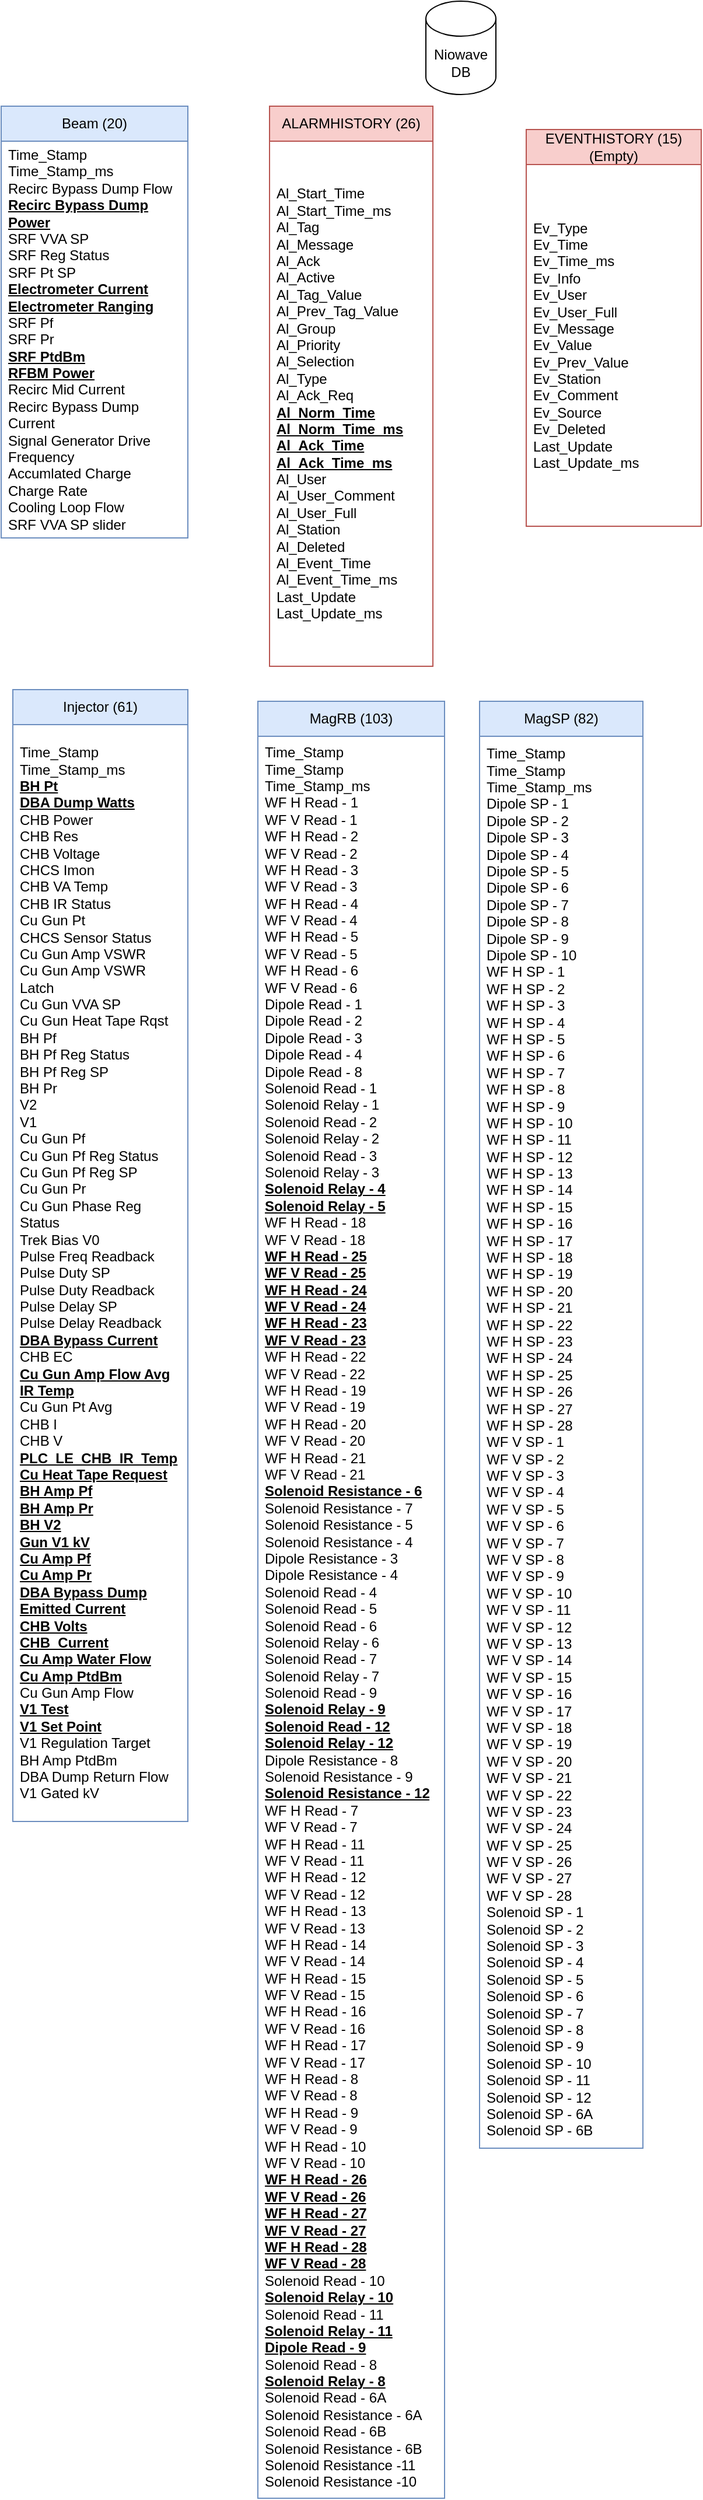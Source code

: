 <mxfile version="24.5.4" type="github" pages="2">
  <diagram id="C5RBs43oDa-KdzZeNtuy" name="NiowaveAirportDB">
    <mxGraphModel dx="1434" dy="738" grid="1" gridSize="10" guides="1" tooltips="1" connect="1" arrows="1" fold="1" page="1" pageScale="1" pageWidth="827" pageHeight="1169" math="0" shadow="0">
      <root>
        <mxCell id="WIyWlLk6GJQsqaUBKTNV-0" />
        <mxCell id="WIyWlLk6GJQsqaUBKTNV-1" parent="WIyWlLk6GJQsqaUBKTNV-0" />
        <mxCell id="Q_OAc749fxsU2D-CSGNo-0" value="Niowave DB" style="shape=cylinder3;whiteSpace=wrap;html=1;boundedLbl=1;backgroundOutline=1;size=15;" parent="WIyWlLk6GJQsqaUBKTNV-1" vertex="1">
          <mxGeometry x="384" y="20" width="60" height="80" as="geometry" />
        </mxCell>
        <mxCell id="RSMJkPqzbyXdzeUL3Xai-1" value="Beam (20)" style="swimlane;fontStyle=0;childLayout=stackLayout;horizontal=1;startSize=30;horizontalStack=0;resizeParent=1;resizeParentMax=0;resizeLast=0;collapsible=1;marginBottom=0;whiteSpace=wrap;html=1;fillColor=#dae8fc;strokeColor=#6c8ebf;" vertex="1" parent="WIyWlLk6GJQsqaUBKTNV-1">
          <mxGeometry x="20" y="110" width="160" height="370" as="geometry" />
        </mxCell>
        <mxCell id="RSMJkPqzbyXdzeUL3Xai-2" value="&lt;div&gt;Time_Stamp&lt;/div&gt;&lt;div&gt;Time_Stamp_ms&lt;/div&gt;&lt;div&gt;Recirc Bypass Dump Flow&lt;/div&gt;&lt;div&gt;&lt;b&gt;&lt;u&gt;Recirc Bypass Dump Power&lt;/u&gt;&lt;/b&gt;&lt;/div&gt;&lt;div&gt;SRF VVA SP&lt;/div&gt;&lt;div&gt;SRF Reg Status&lt;/div&gt;&lt;div&gt;SRF Pt SP&lt;/div&gt;&lt;div&gt;&lt;u&gt;&lt;b&gt;Electrometer Current&lt;/b&gt;&lt;/u&gt;&lt;/div&gt;&lt;div&gt;&lt;u&gt;&lt;b&gt;Electrometer Ranging&lt;/b&gt;&lt;/u&gt;&lt;/div&gt;&lt;div&gt;SRF Pf&lt;/div&gt;&lt;div&gt;SRF Pr&lt;/div&gt;&lt;div&gt;&lt;u&gt;&lt;b&gt;SRF PtdBm&lt;/b&gt;&lt;/u&gt;&lt;/div&gt;&lt;div&gt;&lt;u&gt;&lt;b&gt;RFBM Power&lt;/b&gt;&lt;/u&gt;&lt;/div&gt;&lt;div&gt;Recirc Mid Current&lt;/div&gt;&lt;div&gt;Recirc Bypass Dump Current&lt;/div&gt;&lt;div&gt;Signal Generator Drive Frequency&lt;/div&gt;&lt;div&gt;Accumlated Charge&lt;/div&gt;&lt;div&gt;Charge Rate&lt;/div&gt;&lt;div&gt;Cooling Loop Flow&lt;/div&gt;&lt;div&gt;SRF VVA SP slider&lt;/div&gt;" style="text;strokeColor=none;fillColor=none;align=left;verticalAlign=middle;spacingLeft=4;spacingRight=4;overflow=hidden;points=[[0,0.5],[1,0.5]];portConstraint=eastwest;rotatable=0;whiteSpace=wrap;html=1;" vertex="1" parent="RSMJkPqzbyXdzeUL3Xai-1">
          <mxGeometry y="30" width="160" height="340" as="geometry" />
        </mxCell>
        <mxCell id="lW4t6R7ozUzYQwVeIEWx-2" value="ALARMHISTORY (26)" style="swimlane;fontStyle=0;childLayout=stackLayout;horizontal=1;startSize=30;horizontalStack=0;resizeParent=1;resizeParentMax=0;resizeLast=0;collapsible=1;marginBottom=0;whiteSpace=wrap;html=1;fillColor=#f8cecc;strokeColor=#b85450;" vertex="1" parent="WIyWlLk6GJQsqaUBKTNV-1">
          <mxGeometry x="250" y="110" width="140" height="480" as="geometry" />
        </mxCell>
        <mxCell id="lW4t6R7ozUzYQwVeIEWx-3" value="&lt;div&gt;Al_Start_Time&lt;/div&gt;&lt;div&gt;Al_Start_Time_ms&lt;/div&gt;&lt;div&gt;Al_Tag&lt;/div&gt;&lt;div&gt;Al_Message&lt;/div&gt;&lt;div&gt;Al_Ack&lt;/div&gt;&lt;div&gt;Al_Active&lt;/div&gt;&lt;div&gt;Al_Tag_Value&lt;/div&gt;&lt;div&gt;Al_Prev_Tag_Value&lt;/div&gt;&lt;div&gt;Al_Group&lt;/div&gt;&lt;div&gt;Al_Priority&lt;/div&gt;&lt;div&gt;Al_Selection&lt;/div&gt;&lt;div&gt;Al_Type&lt;/div&gt;&lt;div&gt;Al_Ack_Req&lt;/div&gt;&lt;div&gt;&lt;b&gt;&lt;u&gt;Al_Norm_Time&lt;/u&gt;&lt;/b&gt;&lt;/div&gt;&lt;div&gt;&lt;b&gt;&lt;u&gt;Al_Norm_Time_ms&lt;/u&gt;&lt;/b&gt;&lt;/div&gt;&lt;div&gt;&lt;b&gt;&lt;u&gt;Al_Ack_Time&lt;/u&gt;&lt;/b&gt;&lt;/div&gt;&lt;div&gt;&lt;b&gt;&lt;u&gt;Al_Ack_Time_ms&lt;/u&gt;&lt;/b&gt;&lt;/div&gt;&lt;div&gt;Al_User&lt;/div&gt;&lt;div&gt;Al_User_Comment&lt;/div&gt;&lt;div&gt;Al_User_Full&lt;/div&gt;&lt;div&gt;Al_Station&lt;/div&gt;&lt;div&gt;Al_Deleted&lt;/div&gt;&lt;div&gt;Al_Event_Time&lt;/div&gt;&lt;div&gt;Al_Event_Time_ms&lt;/div&gt;&lt;div&gt;Last_Update&lt;/div&gt;&lt;div&gt;Last_Update_ms&lt;/div&gt;" style="text;strokeColor=none;fillColor=none;align=left;verticalAlign=middle;spacingLeft=4;spacingRight=4;overflow=hidden;points=[[0,0.5],[1,0.5]];portConstraint=eastwest;rotatable=0;whiteSpace=wrap;html=1;" vertex="1" parent="lW4t6R7ozUzYQwVeIEWx-2">
          <mxGeometry y="30" width="140" height="450" as="geometry" />
        </mxCell>
        <mxCell id="lW4t6R7ozUzYQwVeIEWx-6" value="EVENTHISTORY (15)&lt;div&gt;(Empty)&lt;/div&gt;" style="swimlane;fontStyle=0;childLayout=stackLayout;horizontal=1;startSize=30;horizontalStack=0;resizeParent=1;resizeParentMax=0;resizeLast=0;collapsible=1;marginBottom=0;whiteSpace=wrap;html=1;fillColor=#f8cecc;strokeColor=#b85450;" vertex="1" parent="WIyWlLk6GJQsqaUBKTNV-1">
          <mxGeometry x="470" y="130" width="150" height="340" as="geometry" />
        </mxCell>
        <mxCell id="lW4t6R7ozUzYQwVeIEWx-7" value="&lt;div&gt;Ev_Type&lt;/div&gt;&lt;div&gt;Ev_Time&lt;/div&gt;&lt;div&gt;Ev_Time_ms&lt;/div&gt;&lt;div&gt;Ev_Info&lt;/div&gt;&lt;div&gt;Ev_User&lt;/div&gt;&lt;div&gt;Ev_User_Full&lt;/div&gt;&lt;div&gt;Ev_Message&lt;/div&gt;&lt;div&gt;Ev_Value&lt;/div&gt;&lt;div&gt;Ev_Prev_Value&lt;/div&gt;&lt;div&gt;Ev_Station&lt;/div&gt;&lt;div&gt;Ev_Comment&lt;/div&gt;&lt;div&gt;Ev_Source&lt;/div&gt;&lt;div&gt;Ev_Deleted&lt;/div&gt;&lt;div&gt;Last_Update&lt;/div&gt;&lt;div&gt;Last_Update_ms&lt;/div&gt;" style="text;strokeColor=none;fillColor=none;align=left;verticalAlign=middle;spacingLeft=4;spacingRight=4;overflow=hidden;points=[[0,0.5],[1,0.5]];portConstraint=eastwest;rotatable=0;whiteSpace=wrap;html=1;" vertex="1" parent="lW4t6R7ozUzYQwVeIEWx-6">
          <mxGeometry y="30" width="150" height="310" as="geometry" />
        </mxCell>
        <mxCell id="lW4t6R7ozUzYQwVeIEWx-10" value="Injector (61)" style="swimlane;fontStyle=0;childLayout=stackLayout;horizontal=1;startSize=30;horizontalStack=0;resizeParent=1;resizeParentMax=0;resizeLast=0;collapsible=1;marginBottom=0;whiteSpace=wrap;html=1;fillColor=#dae8fc;strokeColor=#6c8ebf;" vertex="1" parent="WIyWlLk6GJQsqaUBKTNV-1">
          <mxGeometry x="30" y="610" width="150" height="970" as="geometry" />
        </mxCell>
        <mxCell id="lW4t6R7ozUzYQwVeIEWx-11" value="&lt;div&gt;Time_Stamp&lt;/div&gt;&lt;div&gt;Time_Stamp_ms&lt;/div&gt;&lt;div&gt;&lt;b&gt;&lt;u&gt;BH Pt&lt;/u&gt;&lt;/b&gt;&lt;/div&gt;&lt;div&gt;&lt;b&gt;&lt;u&gt;DBA Dump Watts&lt;/u&gt;&lt;/b&gt;&lt;/div&gt;&lt;div&gt;CHB Power&lt;/div&gt;&lt;div&gt;CHB Res&lt;/div&gt;&lt;div&gt;CHB Voltage&lt;/div&gt;&lt;div&gt;CHCS Imon&lt;/div&gt;&lt;div&gt;CHB VA Temp&lt;/div&gt;&lt;div&gt;CHB IR Status&lt;/div&gt;&lt;div&gt;Cu Gun Pt&lt;/div&gt;&lt;div&gt;CHCS Sensor Status&lt;/div&gt;&lt;div&gt;Cu Gun Amp VSWR&lt;/div&gt;&lt;div&gt;Cu Gun Amp VSWR Latch&lt;/div&gt;&lt;div&gt;Cu Gun VVA SP&lt;/div&gt;&lt;div&gt;Cu Gun Heat Tape Rqst&lt;/div&gt;&lt;div&gt;BH Pf&lt;/div&gt;&lt;div&gt;BH Pf Reg Status&lt;/div&gt;&lt;div&gt;BH Pf Reg SP&lt;/div&gt;&lt;div&gt;BH Pr&lt;/div&gt;&lt;div&gt;V2&lt;/div&gt;&lt;div&gt;V1&lt;/div&gt;&lt;div&gt;Cu Gun Pf&lt;/div&gt;&lt;div&gt;Cu Gun Pf Reg Status&lt;/div&gt;&lt;div&gt;Cu Gun Pf Reg SP&lt;/div&gt;&lt;div&gt;Cu Gun Pr&lt;/div&gt;&lt;div&gt;Cu Gun Phase Reg Status&lt;/div&gt;&lt;div&gt;Trek Bias V0&lt;/div&gt;&lt;div&gt;Pulse Freq Readback&lt;/div&gt;&lt;div&gt;Pulse Duty SP&lt;/div&gt;&lt;div&gt;Pulse Duty Readback&lt;/div&gt;&lt;div&gt;Pulse Delay SP&lt;/div&gt;&lt;div&gt;Pulse Delay Readback&lt;/div&gt;&lt;div&gt;&lt;b&gt;&lt;u&gt;DBA Bypass Current&lt;/u&gt;&lt;/b&gt;&lt;/div&gt;&lt;div&gt;CHB EC&lt;/div&gt;&lt;div&gt;&lt;b&gt;&lt;u&gt;Cu Gun Amp Flow Avg&lt;/u&gt;&lt;/b&gt;&lt;/div&gt;&lt;div&gt;&lt;b&gt;&lt;u&gt;IR Temp&lt;/u&gt;&lt;/b&gt;&lt;/div&gt;&lt;div&gt;Cu Gun Pt Avg&lt;/div&gt;&lt;div&gt;CHB I&lt;/div&gt;&lt;div&gt;CHB V&lt;/div&gt;&lt;div&gt;&lt;b&gt;&lt;u&gt;PLC_LE_CHB_IR_Temp&lt;/u&gt;&lt;/b&gt;&lt;/div&gt;&lt;div&gt;&lt;b&gt;&lt;u&gt;Cu Heat Tape Request&lt;/u&gt;&lt;/b&gt;&lt;/div&gt;&lt;div&gt;&lt;b&gt;&lt;u&gt;BH Amp Pf&lt;/u&gt;&lt;/b&gt;&lt;/div&gt;&lt;div&gt;&lt;b&gt;&lt;u&gt;BH Amp Pr&lt;/u&gt;&lt;/b&gt;&lt;/div&gt;&lt;div&gt;&lt;b&gt;&lt;u&gt;BH V2&lt;/u&gt;&lt;/b&gt;&lt;/div&gt;&lt;div&gt;&lt;b&gt;&lt;u&gt;Gun V1 kV&lt;/u&gt;&lt;/b&gt;&lt;/div&gt;&lt;div&gt;&lt;b&gt;&lt;u&gt;Cu Amp Pf&lt;/u&gt;&lt;/b&gt;&lt;/div&gt;&lt;div&gt;&lt;b&gt;&lt;u&gt;Cu Amp Pr&lt;/u&gt;&lt;/b&gt;&lt;/div&gt;&lt;div&gt;&lt;b&gt;&lt;u&gt;DBA Bypass Dump&lt;/u&gt;&lt;/b&gt;&lt;/div&gt;&lt;div&gt;&lt;b&gt;&lt;u&gt;Emitted Current&lt;/u&gt;&lt;/b&gt;&lt;/div&gt;&lt;div&gt;&lt;b&gt;&lt;u&gt;CHB Volts&lt;/u&gt;&lt;/b&gt;&lt;/div&gt;&lt;div&gt;&lt;b&gt;&lt;u&gt;CHB&amp;nbsp; Current&lt;/u&gt;&lt;/b&gt;&lt;/div&gt;&lt;div&gt;&lt;b&gt;&lt;u&gt;Cu Amp Water Flow&lt;/u&gt;&lt;/b&gt;&lt;/div&gt;&lt;div&gt;&lt;b&gt;&lt;u&gt;Cu Amp PtdBm&lt;/u&gt;&lt;/b&gt;&lt;/div&gt;&lt;div&gt;Cu Gun Amp Flow&lt;/div&gt;&lt;div&gt;&lt;b&gt;&lt;u&gt;V1 Test&lt;/u&gt;&lt;/b&gt;&lt;/div&gt;&lt;div&gt;&lt;b&gt;&lt;u&gt;V1 Set Point&lt;/u&gt;&lt;/b&gt;&lt;/div&gt;&lt;div&gt;V1 Regulation Target&lt;/div&gt;&lt;div&gt;BH Amp PtdBm&lt;/div&gt;&lt;div&gt;DBA Dump Return Flow&lt;/div&gt;&lt;div&gt;V1 Gated kV&lt;/div&gt;" style="text;strokeColor=none;fillColor=none;align=left;verticalAlign=middle;spacingLeft=4;spacingRight=4;overflow=hidden;points=[[0,0.5],[1,0.5]];portConstraint=eastwest;rotatable=0;whiteSpace=wrap;html=1;" vertex="1" parent="lW4t6R7ozUzYQwVeIEWx-10">
          <mxGeometry y="30" width="150" height="940" as="geometry" />
        </mxCell>
        <mxCell id="lW4t6R7ozUzYQwVeIEWx-14" value="MagRB (103)" style="swimlane;fontStyle=0;childLayout=stackLayout;horizontal=1;startSize=30;horizontalStack=0;resizeParent=1;resizeParentMax=0;resizeLast=0;collapsible=1;marginBottom=0;whiteSpace=wrap;html=1;fillColor=#dae8fc;strokeColor=#6c8ebf;" vertex="1" parent="WIyWlLk6GJQsqaUBKTNV-1">
          <mxGeometry x="240" y="620" width="160" height="1540" as="geometry" />
        </mxCell>
        <mxCell id="lW4t6R7ozUzYQwVeIEWx-15" value="&lt;div&gt;Time_Stamp&lt;/div&gt;&lt;div&gt;Time_Stamp&lt;/div&gt;&lt;div&gt;Time_Stamp_ms&lt;/div&gt;&lt;div&gt;WF H Read - 1&lt;/div&gt;&lt;div&gt;WF V Read - 1&lt;/div&gt;&lt;div&gt;WF H Read - 2&lt;/div&gt;&lt;div&gt;WF V Read - 2&lt;/div&gt;&lt;div&gt;WF H Read - 3&lt;/div&gt;&lt;div&gt;WF V Read - 3&lt;/div&gt;&lt;div&gt;WF H Read - 4&lt;/div&gt;&lt;div&gt;WF V Read - 4&lt;/div&gt;&lt;div&gt;WF H Read - 5&lt;/div&gt;&lt;div&gt;WF V Read - 5&lt;/div&gt;&lt;div&gt;WF H Read - 6&lt;/div&gt;&lt;div&gt;WF V Read - 6&lt;/div&gt;&lt;div&gt;Dipole Read - 1&lt;/div&gt;&lt;div&gt;Dipole Read - 2&lt;/div&gt;&lt;div&gt;Dipole Read - 3&lt;/div&gt;&lt;div&gt;Dipole Read - 4&lt;/div&gt;&lt;div&gt;Dipole Read - 8&lt;/div&gt;&lt;div&gt;Solenoid Read - 1&lt;/div&gt;&lt;div&gt;Solenoid Relay - 1&lt;/div&gt;&lt;div&gt;Solenoid Read - 2&lt;/div&gt;&lt;div&gt;Solenoid Relay - 2&lt;/div&gt;&lt;div&gt;Solenoid Read - 3&lt;/div&gt;&lt;div&gt;Solenoid Relay - 3&lt;/div&gt;&lt;div&gt;&lt;b&gt;&lt;u&gt;Solenoid Relay - 4&lt;/u&gt;&lt;/b&gt;&lt;/div&gt;&lt;div&gt;&lt;b&gt;&lt;u&gt;Solenoid Relay - 5&lt;/u&gt;&lt;/b&gt;&lt;/div&gt;&lt;div&gt;WF H Read - 18&lt;/div&gt;&lt;div&gt;WF V Read - 18&lt;/div&gt;&lt;div&gt;&lt;b&gt;&lt;u&gt;WF H Read - 25&lt;/u&gt;&lt;/b&gt;&lt;/div&gt;&lt;div&gt;&lt;b&gt;&lt;u&gt;WF V Read - 25&lt;/u&gt;&lt;/b&gt;&lt;/div&gt;&lt;div&gt;&lt;b&gt;&lt;u&gt;WF H Read - 24&lt;/u&gt;&lt;/b&gt;&lt;/div&gt;&lt;div&gt;&lt;b&gt;&lt;u&gt;WF V Read - 24&lt;/u&gt;&lt;/b&gt;&lt;/div&gt;&lt;div&gt;&lt;b&gt;&lt;u&gt;WF H Read - 23&lt;/u&gt;&lt;/b&gt;&lt;/div&gt;&lt;div&gt;&lt;b&gt;&lt;u&gt;WF V Read - 23&lt;/u&gt;&lt;/b&gt;&lt;/div&gt;&lt;div&gt;WF H Read - 22&lt;/div&gt;&lt;div&gt;WF V Read - 22&lt;/div&gt;&lt;div&gt;WF H Read - 19&lt;/div&gt;&lt;div&gt;WF V Read - 19&lt;/div&gt;&lt;div&gt;WF H Read - 20&lt;/div&gt;&lt;div&gt;WF V Read - 20&lt;/div&gt;&lt;div&gt;WF H Read - 21&lt;/div&gt;&lt;div&gt;WF V Read - 21&lt;/div&gt;&lt;div&gt;&lt;b&gt;&lt;u&gt;Solenoid Resistance - 6&lt;/u&gt;&lt;/b&gt;&lt;/div&gt;&lt;div&gt;Solenoid Resistance - 7&lt;/div&gt;&lt;div&gt;Solenoid Resistance - 5&lt;/div&gt;&lt;div&gt;Solenoid Resistance - 4&lt;/div&gt;&lt;div&gt;Dipole Resistance - 3&lt;/div&gt;&lt;div&gt;Dipole Resistance - 4&lt;/div&gt;&lt;div&gt;Solenoid Read - 4&lt;/div&gt;&lt;div&gt;Solenoid Read - 5&lt;/div&gt;&lt;div&gt;Solenoid Read - 6&lt;/div&gt;&lt;div&gt;Solenoid Relay - 6&lt;/div&gt;&lt;div&gt;Solenoid Read - 7&lt;/div&gt;&lt;div&gt;Solenoid Relay - 7&lt;/div&gt;&lt;div&gt;Solenoid Read - 9&lt;/div&gt;&lt;div&gt;&lt;b&gt;&lt;u&gt;Solenoid Relay - 9&lt;/u&gt;&lt;/b&gt;&lt;/div&gt;&lt;div&gt;&lt;b&gt;&lt;u&gt;Solenoid Read - 12&lt;/u&gt;&lt;/b&gt;&lt;/div&gt;&lt;div&gt;&lt;b&gt;&lt;u&gt;Solenoid Relay - 12&lt;/u&gt;&lt;/b&gt;&lt;/div&gt;&lt;div&gt;Dipole Resistance - 8&lt;/div&gt;&lt;div&gt;Solenoid Resistance - 9&lt;/div&gt;&lt;div&gt;&lt;b&gt;&lt;u&gt;Solenoid Resistance - 12&lt;/u&gt;&lt;/b&gt;&lt;/div&gt;&lt;div&gt;WF H Read - 7&lt;/div&gt;&lt;div&gt;WF V Read - 7&lt;/div&gt;&lt;div&gt;WF H Read - 11&lt;/div&gt;&lt;div&gt;WF V Read - 11&lt;/div&gt;&lt;div&gt;WF H Read - 12&lt;/div&gt;&lt;div&gt;WF V Read - 12&lt;/div&gt;&lt;div&gt;WF H Read - 13&lt;/div&gt;&lt;div&gt;WF V Read - 13&lt;/div&gt;&lt;div&gt;WF H Read - 14&lt;/div&gt;&lt;div&gt;WF V Read - 14&lt;/div&gt;&lt;div&gt;WF H Read - 15&lt;/div&gt;&lt;div&gt;WF V Read - 15&lt;/div&gt;&lt;div&gt;WF H Read - 16&lt;/div&gt;&lt;div&gt;WF V Read - 16&lt;/div&gt;&lt;div&gt;WF H Read - 17&lt;/div&gt;&lt;div&gt;WF V Read - 17&lt;/div&gt;&lt;div&gt;WF H Read - 8&lt;/div&gt;&lt;div&gt;WF V Read - 8&lt;/div&gt;&lt;div&gt;WF H Read - 9&lt;/div&gt;&lt;div&gt;WF V Read - 9&lt;/div&gt;&lt;div&gt;WF H Read - 10&lt;/div&gt;&lt;div&gt;WF V Read - 10&lt;/div&gt;&lt;div&gt;&lt;b&gt;&lt;u&gt;WF H Read - 26&lt;/u&gt;&lt;/b&gt;&lt;/div&gt;&lt;div&gt;&lt;b&gt;&lt;u&gt;WF V Read - 26&lt;/u&gt;&lt;/b&gt;&lt;/div&gt;&lt;div&gt;&lt;b&gt;&lt;u&gt;WF H Read - 27&lt;/u&gt;&lt;/b&gt;&lt;/div&gt;&lt;div&gt;&lt;b&gt;&lt;u&gt;WF V Read - 27&lt;/u&gt;&lt;/b&gt;&lt;/div&gt;&lt;div&gt;&lt;b&gt;&lt;u&gt;WF H Read - 28&lt;/u&gt;&lt;/b&gt;&lt;/div&gt;&lt;div&gt;&lt;b&gt;&lt;u&gt;WF V Read - 28&lt;/u&gt;&lt;/b&gt;&lt;/div&gt;&lt;div&gt;Solenoid Read - 10&lt;/div&gt;&lt;div&gt;&lt;b&gt;&lt;u&gt;Solenoid Relay - 10&lt;/u&gt;&lt;/b&gt;&lt;/div&gt;&lt;div&gt;Solenoid Read - 11&lt;/div&gt;&lt;div&gt;&lt;b&gt;&lt;u&gt;Solenoid Relay - 11&lt;/u&gt;&lt;/b&gt;&lt;/div&gt;&lt;div&gt;&lt;b&gt;&lt;u&gt;Dipole Read - 9&lt;/u&gt;&lt;/b&gt;&lt;/div&gt;&lt;div&gt;Solenoid Read - 8&lt;/div&gt;&lt;div&gt;&lt;b&gt;&lt;u&gt;Solenoid Relay - 8&lt;/u&gt;&lt;/b&gt;&lt;/div&gt;&lt;div&gt;Solenoid Read - 6A&lt;/div&gt;&lt;div&gt;Solenoid Resistance - 6A&lt;/div&gt;&lt;div&gt;Solenoid Read - 6B&lt;/div&gt;&lt;div&gt;Solenoid Resistance - 6B&lt;/div&gt;&lt;div&gt;Solenoid Resistance -11&lt;/div&gt;&lt;div&gt;Solenoid Resistance -10&lt;/div&gt;" style="text;align=left;verticalAlign=middle;spacingLeft=4;spacingRight=4;overflow=hidden;points=[[0,0.5],[1,0.5]];portConstraint=eastwest;rotatable=0;whiteSpace=wrap;html=1;" vertex="1" parent="lW4t6R7ozUzYQwVeIEWx-14">
          <mxGeometry y="30" width="160" height="1510" as="geometry" />
        </mxCell>
        <mxCell id="lW4t6R7ozUzYQwVeIEWx-24" value="MagSP (82)" style="swimlane;fontStyle=0;childLayout=stackLayout;horizontal=1;startSize=30;horizontalStack=0;resizeParent=1;resizeParentMax=0;resizeLast=0;collapsible=1;marginBottom=0;whiteSpace=wrap;html=1;fillColor=#dae8fc;strokeColor=#6c8ebf;" vertex="1" parent="WIyWlLk6GJQsqaUBKTNV-1">
          <mxGeometry x="430" y="620" width="140" height="1240" as="geometry">
            <mxRectangle x="430" y="620" width="60" height="30" as="alternateBounds" />
          </mxGeometry>
        </mxCell>
        <mxCell id="lW4t6R7ozUzYQwVeIEWx-25" value="&lt;div&gt;Time_Stamp&lt;/div&gt;&lt;div&gt;Time_Stamp&lt;/div&gt;&lt;div&gt;Time_Stamp_ms&lt;/div&gt;&lt;div&gt;Dipole SP - 1&lt;/div&gt;&lt;div&gt;Dipole SP - 2&lt;/div&gt;&lt;div&gt;Dipole SP - 3&lt;/div&gt;&lt;div&gt;Dipole SP - 4&lt;/div&gt;&lt;div&gt;Dipole SP - 5&lt;/div&gt;&lt;div&gt;Dipole SP - 6&lt;/div&gt;&lt;div&gt;Dipole SP - 7&lt;/div&gt;&lt;div&gt;Dipole SP - 8&lt;/div&gt;&lt;div&gt;Dipole SP - 9&lt;/div&gt;&lt;div&gt;Dipole SP - 10&lt;/div&gt;&lt;div&gt;WF H SP - 1&lt;/div&gt;&lt;div&gt;WF H SP - 2&lt;/div&gt;&lt;div&gt;WF H SP - 3&lt;/div&gt;&lt;div&gt;WF H SP - 4&lt;/div&gt;&lt;div&gt;WF H SP - 5&lt;/div&gt;&lt;div&gt;WF H SP - 6&lt;/div&gt;&lt;div&gt;WF H SP - 7&lt;/div&gt;&lt;div&gt;WF H SP - 8&lt;/div&gt;&lt;div&gt;WF H SP - 9&lt;/div&gt;&lt;div&gt;WF H SP - 10&lt;/div&gt;&lt;div&gt;WF H SP - 11&lt;/div&gt;&lt;div&gt;WF H SP - 12&lt;/div&gt;&lt;div&gt;WF H SP - 13&lt;/div&gt;&lt;div&gt;WF H SP - 14&lt;/div&gt;&lt;div&gt;WF H SP - 15&lt;/div&gt;&lt;div&gt;WF H SP - 16&lt;/div&gt;&lt;div&gt;WF H SP - 17&lt;/div&gt;&lt;div&gt;WF H SP - 18&lt;/div&gt;&lt;div&gt;WF H SP - 19&lt;/div&gt;&lt;div&gt;WF H SP - 20&lt;/div&gt;&lt;div&gt;WF H SP - 21&lt;/div&gt;&lt;div&gt;WF H SP - 22&lt;/div&gt;&lt;div&gt;WF H SP - 23&lt;/div&gt;&lt;div&gt;WF H SP - 24&lt;/div&gt;&lt;div&gt;WF H SP - 25&lt;/div&gt;&lt;div&gt;WF H SP - 26&lt;/div&gt;&lt;div&gt;WF H SP - 27&lt;/div&gt;&lt;div&gt;WF H SP - 28&lt;/div&gt;&lt;div&gt;WF V SP - 1&lt;/div&gt;&lt;div&gt;WF V SP - 2&lt;/div&gt;&lt;div&gt;WF V SP - 3&lt;/div&gt;&lt;div&gt;WF V SP - 4&lt;/div&gt;&lt;div&gt;WF V SP - 5&lt;/div&gt;&lt;div&gt;WF V SP - 6&lt;/div&gt;&lt;div&gt;WF V SP - 7&lt;/div&gt;&lt;div&gt;WF V SP - 8&lt;/div&gt;&lt;div&gt;WF V SP - 9&lt;/div&gt;&lt;div&gt;WF V SP - 10&lt;/div&gt;&lt;div&gt;WF V SP - 11&lt;/div&gt;&lt;div&gt;WF V SP - 12&lt;/div&gt;&lt;div&gt;WF V SP - 13&lt;/div&gt;&lt;div&gt;WF V SP - 14&lt;/div&gt;&lt;div&gt;WF V SP - 15&lt;/div&gt;&lt;div&gt;WF V SP - 16&lt;/div&gt;&lt;div&gt;WF V SP - 17&lt;/div&gt;&lt;div&gt;WF V SP - 18&lt;/div&gt;&lt;div&gt;WF V SP - 19&lt;/div&gt;&lt;div&gt;WF V SP - 20&lt;/div&gt;&lt;div&gt;WF V SP - 21&lt;/div&gt;&lt;div&gt;WF V SP - 22&lt;/div&gt;&lt;div&gt;WF V SP - 23&lt;/div&gt;&lt;div&gt;WF V SP - 24&lt;/div&gt;&lt;div&gt;WF V SP - 25&lt;/div&gt;&lt;div&gt;WF V SP - 26&lt;/div&gt;&lt;div&gt;WF V SP - 27&lt;/div&gt;&lt;div&gt;WF V SP - 28&lt;/div&gt;&lt;div&gt;Solenoid SP - 1&lt;/div&gt;&lt;div&gt;Solenoid SP - 2&lt;/div&gt;&lt;div&gt;Solenoid SP - 3&lt;/div&gt;&lt;div&gt;Solenoid SP - 4&lt;/div&gt;&lt;div&gt;Solenoid SP - 5&lt;/div&gt;&lt;div&gt;Solenoid SP - 6&lt;/div&gt;&lt;div&gt;Solenoid SP - 7&lt;/div&gt;&lt;div&gt;Solenoid SP - 8&lt;/div&gt;&lt;div&gt;Solenoid SP - 9&lt;/div&gt;&lt;div&gt;Solenoid SP - 10&lt;/div&gt;&lt;div&gt;Solenoid SP - 11&lt;/div&gt;&lt;div&gt;Solenoid SP - 12&lt;/div&gt;&lt;div&gt;Solenoid SP - 6A&lt;/div&gt;&lt;div&gt;Solenoid SP - 6B&lt;/div&gt;" style="text;strokeColor=none;fillColor=none;align=left;verticalAlign=middle;spacingLeft=4;spacingRight=4;overflow=hidden;points=[[0,0.5],[1,0.5]];portConstraint=eastwest;rotatable=0;whiteSpace=wrap;html=1;" vertex="1" parent="lW4t6R7ozUzYQwVeIEWx-24">
          <mxGeometry y="30" width="140" height="1210" as="geometry" />
        </mxCell>
      </root>
    </mxGraphModel>
  </diagram>
  <diagram id="WuAT-3E5Gfv-vJNbBy6x" name="IgnitionAirportDB">
    <mxGraphModel grid="1" page="1" gridSize="10" guides="1" tooltips="1" connect="1" arrows="1" fold="1" pageScale="1" pageWidth="1400" pageHeight="850" math="0" shadow="0">
      <root>
        <mxCell id="0" />
        <mxCell id="1" parent="0" />
        <mxCell id="GKvGGPjLR7YNtcJ_cuGg-1" value="Ignition Airport DB" style="shape=cylinder3;whiteSpace=wrap;html=1;boundedLbl=1;backgroundOutline=1;size=15;" vertex="1" parent="1">
          <mxGeometry x="610" y="10" width="60" height="80" as="geometry" />
        </mxCell>
      </root>
    </mxGraphModel>
  </diagram>
</mxfile>
